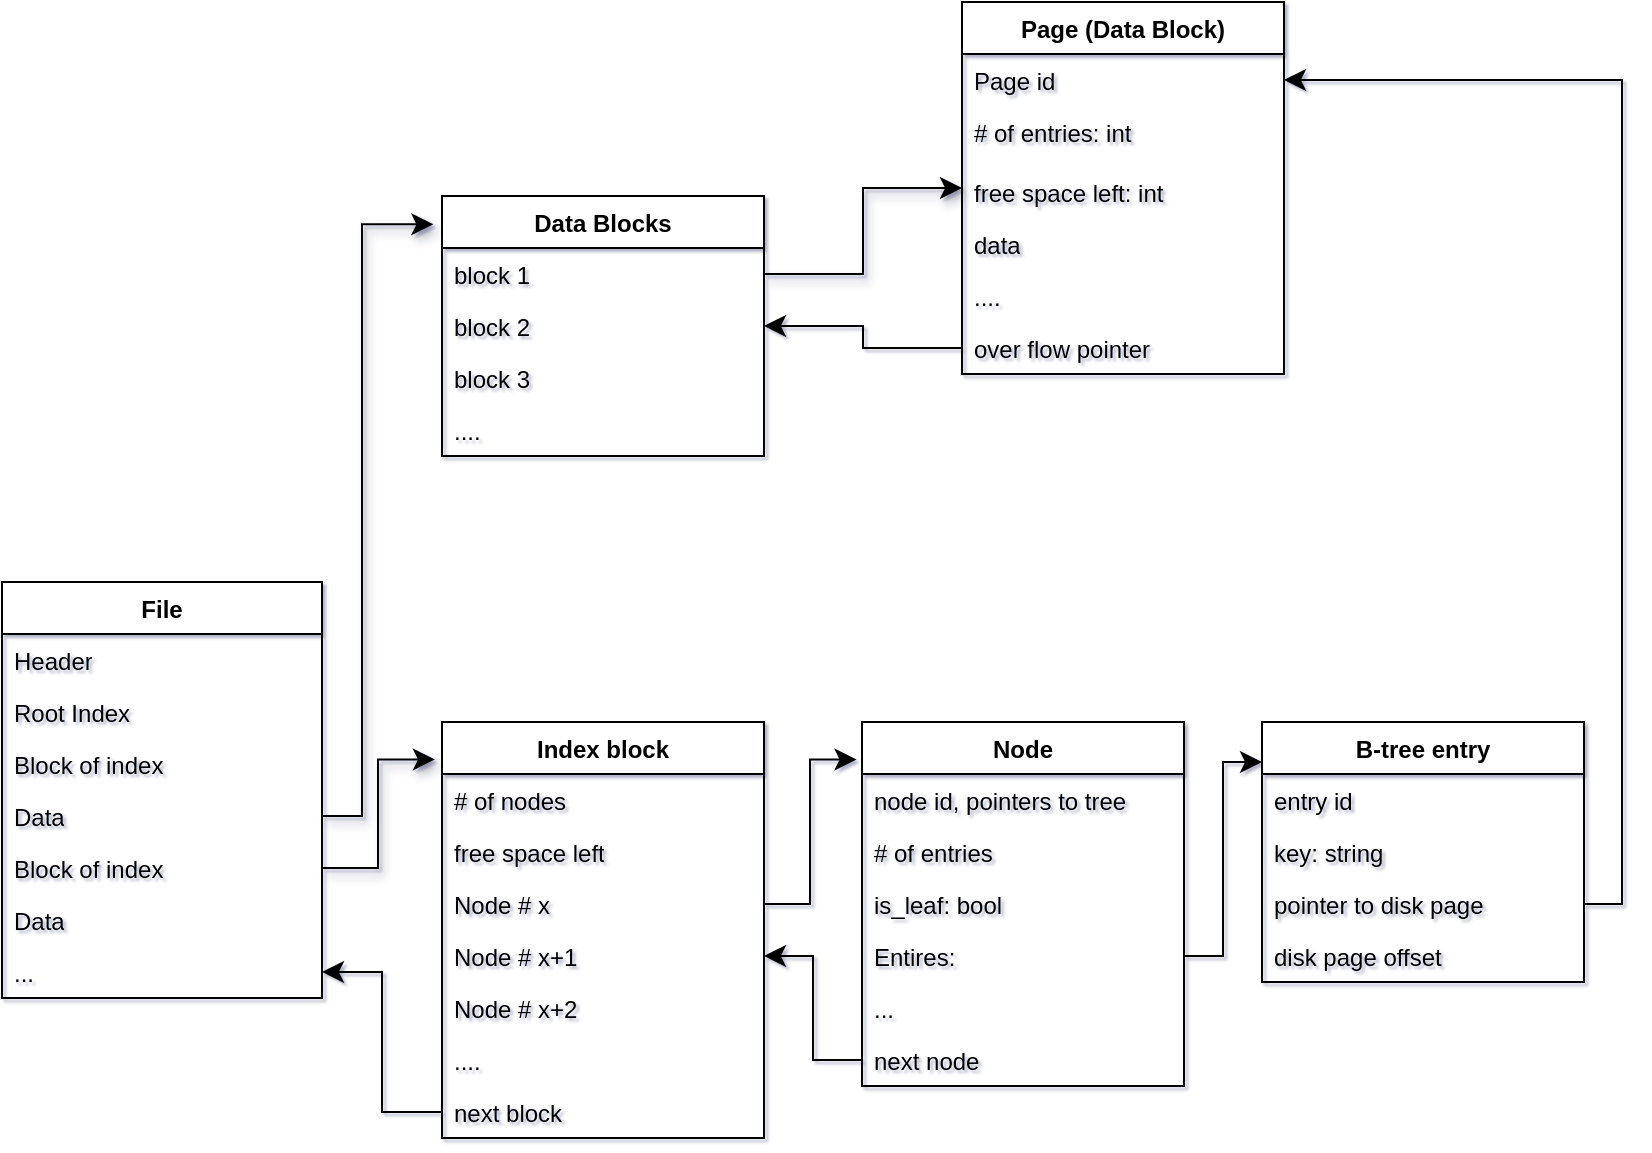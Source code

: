 <mxfile version="28.1.1">
  <diagram name="Page-1" id="KbYiKfGMUFr3T2IuYODD">
    <mxGraphModel dx="859" dy="862" grid="1" gridSize="10" guides="1" tooltips="1" connect="1" arrows="1" fold="1" page="1" pageScale="1" pageWidth="850" pageHeight="1100" background="none" math="0" shadow="1">
      <root>
        <mxCell id="0" />
        <mxCell id="1" parent="0" />
        <mxCell id="ERwJ3uxmXGND1uZTi0t0-3" value="Data Blocks" style="swimlane;fontStyle=1;align=center;verticalAlign=top;childLayout=stackLayout;horizontal=1;startSize=26;horizontalStack=0;resizeParent=1;resizeParentMax=0;resizeLast=0;collapsible=1;marginBottom=0;whiteSpace=wrap;html=1;" vertex="1" parent="1">
          <mxGeometry x="240" y="237" width="161" height="130" as="geometry" />
        </mxCell>
        <mxCell id="ERwJ3uxmXGND1uZTi0t0-4" value="block 1" style="text;strokeColor=none;fillColor=none;align=left;verticalAlign=top;spacingLeft=4;spacingRight=4;overflow=hidden;rotatable=0;points=[[0,0.5],[1,0.5]];portConstraint=eastwest;whiteSpace=wrap;html=1;" vertex="1" parent="ERwJ3uxmXGND1uZTi0t0-3">
          <mxGeometry y="26" width="161" height="26" as="geometry" />
        </mxCell>
        <mxCell id="ERwJ3uxmXGND1uZTi0t0-6" value="block 2" style="text;strokeColor=none;fillColor=none;align=left;verticalAlign=top;spacingLeft=4;spacingRight=4;overflow=hidden;rotatable=0;points=[[0,0.5],[1,0.5]];portConstraint=eastwest;whiteSpace=wrap;html=1;" vertex="1" parent="ERwJ3uxmXGND1uZTi0t0-3">
          <mxGeometry y="52" width="161" height="26" as="geometry" />
        </mxCell>
        <mxCell id="ERwJ3uxmXGND1uZTi0t0-8" value="block 3" style="text;strokeColor=none;fillColor=none;align=left;verticalAlign=top;spacingLeft=4;spacingRight=4;overflow=hidden;rotatable=0;points=[[0,0.5],[1,0.5]];portConstraint=eastwest;whiteSpace=wrap;html=1;" vertex="1" parent="ERwJ3uxmXGND1uZTi0t0-3">
          <mxGeometry y="78" width="161" height="26" as="geometry" />
        </mxCell>
        <mxCell id="ERwJ3uxmXGND1uZTi0t0-9" value="...." style="text;strokeColor=none;fillColor=none;align=left;verticalAlign=top;spacingLeft=4;spacingRight=4;overflow=hidden;rotatable=0;points=[[0,0.5],[1,0.5]];portConstraint=eastwest;whiteSpace=wrap;html=1;" vertex="1" parent="ERwJ3uxmXGND1uZTi0t0-3">
          <mxGeometry y="104" width="161" height="26" as="geometry" />
        </mxCell>
        <mxCell id="ERwJ3uxmXGND1uZTi0t0-12" value="File" style="swimlane;fontStyle=1;align=center;verticalAlign=top;childLayout=stackLayout;horizontal=1;startSize=26;horizontalStack=0;resizeParent=1;resizeParentMax=0;resizeLast=0;collapsible=1;marginBottom=0;whiteSpace=wrap;html=1;" vertex="1" parent="1">
          <mxGeometry x="20" y="430" width="160" height="208" as="geometry" />
        </mxCell>
        <mxCell id="ERwJ3uxmXGND1uZTi0t0-13" value="Header" style="text;strokeColor=none;fillColor=none;align=left;verticalAlign=top;spacingLeft=4;spacingRight=4;overflow=hidden;rotatable=0;points=[[0,0.5],[1,0.5]];portConstraint=eastwest;whiteSpace=wrap;html=1;" vertex="1" parent="ERwJ3uxmXGND1uZTi0t0-12">
          <mxGeometry y="26" width="160" height="26" as="geometry" />
        </mxCell>
        <mxCell id="ERwJ3uxmXGND1uZTi0t0-15" value="Root Index" style="text;strokeColor=none;fillColor=none;align=left;verticalAlign=top;spacingLeft=4;spacingRight=4;overflow=hidden;rotatable=0;points=[[0,0.5],[1,0.5]];portConstraint=eastwest;whiteSpace=wrap;html=1;" vertex="1" parent="ERwJ3uxmXGND1uZTi0t0-12">
          <mxGeometry y="52" width="160" height="26" as="geometry" />
        </mxCell>
        <mxCell id="ERwJ3uxmXGND1uZTi0t0-16" value="Block of index" style="text;strokeColor=none;fillColor=none;align=left;verticalAlign=top;spacingLeft=4;spacingRight=4;overflow=hidden;rotatable=0;points=[[0,0.5],[1,0.5]];portConstraint=eastwest;whiteSpace=wrap;html=1;" vertex="1" parent="ERwJ3uxmXGND1uZTi0t0-12">
          <mxGeometry y="78" width="160" height="26" as="geometry" />
        </mxCell>
        <mxCell id="ERwJ3uxmXGND1uZTi0t0-17" value="Data" style="text;strokeColor=none;fillColor=none;align=left;verticalAlign=top;spacingLeft=4;spacingRight=4;overflow=hidden;rotatable=0;points=[[0,0.5],[1,0.5]];portConstraint=eastwest;whiteSpace=wrap;html=1;" vertex="1" parent="ERwJ3uxmXGND1uZTi0t0-12">
          <mxGeometry y="104" width="160" height="26" as="geometry" />
        </mxCell>
        <mxCell id="ERwJ3uxmXGND1uZTi0t0-21" value="Block of index" style="text;strokeColor=none;fillColor=none;align=left;verticalAlign=top;spacingLeft=4;spacingRight=4;overflow=hidden;rotatable=0;points=[[0,0.5],[1,0.5]];portConstraint=eastwest;whiteSpace=wrap;html=1;" vertex="1" parent="ERwJ3uxmXGND1uZTi0t0-12">
          <mxGeometry y="130" width="160" height="26" as="geometry" />
        </mxCell>
        <mxCell id="ERwJ3uxmXGND1uZTi0t0-22" value="Data" style="text;strokeColor=none;fillColor=none;align=left;verticalAlign=top;spacingLeft=4;spacingRight=4;overflow=hidden;rotatable=0;points=[[0,0.5],[1,0.5]];portConstraint=eastwest;whiteSpace=wrap;html=1;" vertex="1" parent="ERwJ3uxmXGND1uZTi0t0-12">
          <mxGeometry y="156" width="160" height="26" as="geometry" />
        </mxCell>
        <mxCell id="ERwJ3uxmXGND1uZTi0t0-23" value="..." style="text;strokeColor=none;fillColor=none;align=left;verticalAlign=top;spacingLeft=4;spacingRight=4;overflow=hidden;rotatable=0;points=[[0,0.5],[1,0.5]];portConstraint=eastwest;whiteSpace=wrap;html=1;" vertex="1" parent="ERwJ3uxmXGND1uZTi0t0-12">
          <mxGeometry y="182" width="160" height="26" as="geometry" />
        </mxCell>
        <mxCell id="ERwJ3uxmXGND1uZTi0t0-25" style="edgeStyle=elbowEdgeStyle;rounded=0;orthogonalLoop=1;jettySize=auto;html=1;fontSize=12;startSize=8;endSize=8;shadow=1;entryX=-0.027;entryY=0.109;entryDx=0;entryDy=0;entryPerimeter=0;" edge="1" parent="1" source="ERwJ3uxmXGND1uZTi0t0-17" target="ERwJ3uxmXGND1uZTi0t0-3">
          <mxGeometry relative="1" as="geometry">
            <Array as="points">
              <mxPoint x="200" y="400" />
            </Array>
          </mxGeometry>
        </mxCell>
        <mxCell id="ERwJ3uxmXGND1uZTi0t0-26" value="Page (Data Block)" style="swimlane;fontStyle=1;align=center;verticalAlign=top;childLayout=stackLayout;horizontal=1;startSize=26;horizontalStack=0;resizeParent=1;resizeParentMax=0;resizeLast=0;collapsible=1;marginBottom=0;whiteSpace=wrap;html=1;" vertex="1" parent="1">
          <mxGeometry x="500" y="140" width="161" height="186" as="geometry" />
        </mxCell>
        <mxCell id="ERwJ3uxmXGND1uZTi0t0-28" value="&lt;div&gt;Page id&lt;/div&gt;&lt;div&gt;&lt;br&gt;&lt;/div&gt;" style="text;strokeColor=none;fillColor=none;align=left;verticalAlign=top;spacingLeft=4;spacingRight=4;overflow=hidden;rotatable=0;points=[[0,0.5],[1,0.5]];portConstraint=eastwest;whiteSpace=wrap;html=1;" vertex="1" parent="ERwJ3uxmXGND1uZTi0t0-26">
          <mxGeometry y="26" width="161" height="26" as="geometry" />
        </mxCell>
        <mxCell id="ERwJ3uxmXGND1uZTi0t0-29" value="# of entries: int" style="text;strokeColor=none;fillColor=none;align=left;verticalAlign=top;spacingLeft=4;spacingRight=4;overflow=hidden;rotatable=0;points=[[0,0.5],[1,0.5]];portConstraint=eastwest;whiteSpace=wrap;html=1;" vertex="1" parent="ERwJ3uxmXGND1uZTi0t0-26">
          <mxGeometry y="52" width="161" height="30" as="geometry" />
        </mxCell>
        <mxCell id="ERwJ3uxmXGND1uZTi0t0-30" value="free space left: int" style="text;strokeColor=none;fillColor=none;align=left;verticalAlign=top;spacingLeft=4;spacingRight=4;overflow=hidden;rotatable=0;points=[[0,0.5],[1,0.5]];portConstraint=eastwest;whiteSpace=wrap;html=1;" vertex="1" parent="ERwJ3uxmXGND1uZTi0t0-26">
          <mxGeometry y="82" width="161" height="26" as="geometry" />
        </mxCell>
        <mxCell id="ERwJ3uxmXGND1uZTi0t0-31" value="data" style="text;strokeColor=none;fillColor=none;align=left;verticalAlign=top;spacingLeft=4;spacingRight=4;overflow=hidden;rotatable=0;points=[[0,0.5],[1,0.5]];portConstraint=eastwest;whiteSpace=wrap;html=1;" vertex="1" parent="ERwJ3uxmXGND1uZTi0t0-26">
          <mxGeometry y="108" width="161" height="26" as="geometry" />
        </mxCell>
        <mxCell id="ERwJ3uxmXGND1uZTi0t0-32" value="...." style="text;strokeColor=none;fillColor=none;align=left;verticalAlign=top;spacingLeft=4;spacingRight=4;overflow=hidden;rotatable=0;points=[[0,0.5],[1,0.5]];portConstraint=eastwest;whiteSpace=wrap;html=1;" vertex="1" parent="ERwJ3uxmXGND1uZTi0t0-26">
          <mxGeometry y="134" width="161" height="26" as="geometry" />
        </mxCell>
        <mxCell id="ERwJ3uxmXGND1uZTi0t0-33" value="over flow pointer" style="text;strokeColor=none;fillColor=none;align=left;verticalAlign=top;spacingLeft=4;spacingRight=4;overflow=hidden;rotatable=0;points=[[0,0.5],[1,0.5]];portConstraint=eastwest;whiteSpace=wrap;html=1;" vertex="1" parent="ERwJ3uxmXGND1uZTi0t0-26">
          <mxGeometry y="160" width="161" height="26" as="geometry" />
        </mxCell>
        <mxCell id="ERwJ3uxmXGND1uZTi0t0-11" style="edgeStyle=elbowEdgeStyle;rounded=0;orthogonalLoop=1;jettySize=auto;html=1;fontSize=12;startSize=8;endSize=8;shadow=1;" edge="1" parent="1" source="ERwJ3uxmXGND1uZTi0t0-4" target="ERwJ3uxmXGND1uZTi0t0-26">
          <mxGeometry relative="1" as="geometry">
            <mxPoint x="500" y="276" as="targetPoint" />
          </mxGeometry>
        </mxCell>
        <mxCell id="ERwJ3uxmXGND1uZTi0t0-36" value="Index block" style="swimlane;fontStyle=1;align=center;verticalAlign=top;childLayout=stackLayout;horizontal=1;startSize=26;horizontalStack=0;resizeParent=1;resizeParentMax=0;resizeLast=0;collapsible=1;marginBottom=0;whiteSpace=wrap;html=1;" vertex="1" parent="1">
          <mxGeometry x="240" y="500" width="161" height="208" as="geometry" />
        </mxCell>
        <mxCell id="ERwJ3uxmXGND1uZTi0t0-46" value="&lt;div&gt;# of nodes&lt;/div&gt;&lt;div&gt;&lt;br&gt;&lt;/div&gt;" style="text;strokeColor=none;fillColor=none;align=left;verticalAlign=top;spacingLeft=4;spacingRight=4;overflow=hidden;rotatable=0;points=[[0,0.5],[1,0.5]];portConstraint=eastwest;whiteSpace=wrap;html=1;" vertex="1" parent="ERwJ3uxmXGND1uZTi0t0-36">
          <mxGeometry y="26" width="161" height="26" as="geometry" />
        </mxCell>
        <mxCell id="ERwJ3uxmXGND1uZTi0t0-45" value="free space left" style="text;strokeColor=none;fillColor=none;align=left;verticalAlign=top;spacingLeft=4;spacingRight=4;overflow=hidden;rotatable=0;points=[[0,0.5],[1,0.5]];portConstraint=eastwest;whiteSpace=wrap;html=1;" vertex="1" parent="ERwJ3uxmXGND1uZTi0t0-36">
          <mxGeometry y="52" width="161" height="26" as="geometry" />
        </mxCell>
        <mxCell id="ERwJ3uxmXGND1uZTi0t0-37" value="Node # x" style="text;strokeColor=none;fillColor=none;align=left;verticalAlign=top;spacingLeft=4;spacingRight=4;overflow=hidden;rotatable=0;points=[[0,0.5],[1,0.5]];portConstraint=eastwest;whiteSpace=wrap;html=1;" vertex="1" parent="ERwJ3uxmXGND1uZTi0t0-36">
          <mxGeometry y="78" width="161" height="26" as="geometry" />
        </mxCell>
        <mxCell id="ERwJ3uxmXGND1uZTi0t0-38" value="Node # x+1" style="text;strokeColor=none;fillColor=none;align=left;verticalAlign=top;spacingLeft=4;spacingRight=4;overflow=hidden;rotatable=0;points=[[0,0.5],[1,0.5]];portConstraint=eastwest;whiteSpace=wrap;html=1;" vertex="1" parent="ERwJ3uxmXGND1uZTi0t0-36">
          <mxGeometry y="104" width="161" height="26" as="geometry" />
        </mxCell>
        <mxCell id="ERwJ3uxmXGND1uZTi0t0-39" value="Node # x+2" style="text;strokeColor=none;fillColor=none;align=left;verticalAlign=top;spacingLeft=4;spacingRight=4;overflow=hidden;rotatable=0;points=[[0,0.5],[1,0.5]];portConstraint=eastwest;whiteSpace=wrap;html=1;" vertex="1" parent="ERwJ3uxmXGND1uZTi0t0-36">
          <mxGeometry y="130" width="161" height="26" as="geometry" />
        </mxCell>
        <mxCell id="ERwJ3uxmXGND1uZTi0t0-40" value="...." style="text;strokeColor=none;fillColor=none;align=left;verticalAlign=top;spacingLeft=4;spacingRight=4;overflow=hidden;rotatable=0;points=[[0,0.5],[1,0.5]];portConstraint=eastwest;whiteSpace=wrap;html=1;" vertex="1" parent="ERwJ3uxmXGND1uZTi0t0-36">
          <mxGeometry y="156" width="161" height="26" as="geometry" />
        </mxCell>
        <mxCell id="ERwJ3uxmXGND1uZTi0t0-44" value="next block" style="text;strokeColor=none;fillColor=none;align=left;verticalAlign=top;spacingLeft=4;spacingRight=4;overflow=hidden;rotatable=0;points=[[0,0.5],[1,0.5]];portConstraint=eastwest;whiteSpace=wrap;html=1;" vertex="1" parent="ERwJ3uxmXGND1uZTi0t0-36">
          <mxGeometry y="182" width="161" height="26" as="geometry" />
        </mxCell>
        <mxCell id="ERwJ3uxmXGND1uZTi0t0-34" style="edgeStyle=elbowEdgeStyle;rounded=0;orthogonalLoop=1;jettySize=auto;html=1;fontSize=12;startSize=8;endSize=8;shadow=1;entryX=-0.022;entryY=0.09;entryDx=0;entryDy=0;entryPerimeter=0;" edge="1" parent="1" source="ERwJ3uxmXGND1uZTi0t0-21" target="ERwJ3uxmXGND1uZTi0t0-36">
          <mxGeometry relative="1" as="geometry">
            <mxPoint x="330" y="573" as="targetPoint" />
          </mxGeometry>
        </mxCell>
        <mxCell id="ERwJ3uxmXGND1uZTi0t0-42" style="edgeStyle=elbowEdgeStyle;shape=connector;rounded=0;orthogonalLoop=1;jettySize=auto;html=1;entryX=1;entryY=0.5;entryDx=0;entryDy=0;strokeColor=default;align=center;verticalAlign=middle;fontFamily=Helvetica;fontSize=12;fontColor=default;labelBackgroundColor=default;startSize=8;endArrow=classic;endSize=8;" edge="1" parent="1" source="ERwJ3uxmXGND1uZTi0t0-33" target="ERwJ3uxmXGND1uZTi0t0-6">
          <mxGeometry relative="1" as="geometry" />
        </mxCell>
        <mxCell id="ERwJ3uxmXGND1uZTi0t0-47" style="edgeStyle=elbowEdgeStyle;shape=connector;rounded=0;orthogonalLoop=1;jettySize=auto;html=1;entryX=1;entryY=0.5;entryDx=0;entryDy=0;strokeColor=default;align=center;verticalAlign=middle;fontFamily=Helvetica;fontSize=12;fontColor=default;labelBackgroundColor=default;startSize=8;endArrow=classic;endSize=8;" edge="1" parent="1" source="ERwJ3uxmXGND1uZTi0t0-44" target="ERwJ3uxmXGND1uZTi0t0-23">
          <mxGeometry relative="1" as="geometry" />
        </mxCell>
        <mxCell id="ERwJ3uxmXGND1uZTi0t0-48" value="Node" style="swimlane;fontStyle=1;align=center;verticalAlign=top;childLayout=stackLayout;horizontal=1;startSize=26;horizontalStack=0;resizeParent=1;resizeParentMax=0;resizeLast=0;collapsible=1;marginBottom=0;whiteSpace=wrap;html=1;" vertex="1" parent="1">
          <mxGeometry x="450" y="500" width="161" height="182" as="geometry" />
        </mxCell>
        <mxCell id="ERwJ3uxmXGND1uZTi0t0-49" value="node id, pointers to tree" style="text;strokeColor=none;fillColor=none;align=left;verticalAlign=top;spacingLeft=4;spacingRight=4;overflow=hidden;rotatable=0;points=[[0,0.5],[1,0.5]];portConstraint=eastwest;whiteSpace=wrap;html=1;" vertex="1" parent="ERwJ3uxmXGND1uZTi0t0-48">
          <mxGeometry y="26" width="161" height="26" as="geometry" />
        </mxCell>
        <mxCell id="ERwJ3uxmXGND1uZTi0t0-67" value="# of entries" style="text;strokeColor=none;fillColor=none;align=left;verticalAlign=top;spacingLeft=4;spacingRight=4;overflow=hidden;rotatable=0;points=[[0,0.5],[1,0.5]];portConstraint=eastwest;whiteSpace=wrap;html=1;" vertex="1" parent="ERwJ3uxmXGND1uZTi0t0-48">
          <mxGeometry y="52" width="161" height="26" as="geometry" />
        </mxCell>
        <mxCell id="ERwJ3uxmXGND1uZTi0t0-52" value="is_leaf: bool" style="text;strokeColor=none;fillColor=none;align=left;verticalAlign=top;spacingLeft=4;spacingRight=4;overflow=hidden;rotatable=0;points=[[0,0.5],[1,0.5]];portConstraint=eastwest;whiteSpace=wrap;html=1;" vertex="1" parent="ERwJ3uxmXGND1uZTi0t0-48">
          <mxGeometry y="78" width="161" height="26" as="geometry" />
        </mxCell>
        <mxCell id="ERwJ3uxmXGND1uZTi0t0-56" value="Entires:" style="text;strokeColor=none;fillColor=none;align=left;verticalAlign=top;spacingLeft=4;spacingRight=4;overflow=hidden;rotatable=0;points=[[0,0.5],[1,0.5]];portConstraint=eastwest;whiteSpace=wrap;html=1;" vertex="1" parent="ERwJ3uxmXGND1uZTi0t0-48">
          <mxGeometry y="104" width="161" height="26" as="geometry" />
        </mxCell>
        <mxCell id="ERwJ3uxmXGND1uZTi0t0-57" value="..." style="text;strokeColor=none;fillColor=none;align=left;verticalAlign=top;spacingLeft=4;spacingRight=4;overflow=hidden;rotatable=0;points=[[0,0.5],[1,0.5]];portConstraint=eastwest;whiteSpace=wrap;html=1;" vertex="1" parent="ERwJ3uxmXGND1uZTi0t0-48">
          <mxGeometry y="130" width="161" height="26" as="geometry" />
        </mxCell>
        <mxCell id="ERwJ3uxmXGND1uZTi0t0-58" value="next node" style="text;strokeColor=none;fillColor=none;align=left;verticalAlign=top;spacingLeft=4;spacingRight=4;overflow=hidden;rotatable=0;points=[[0,0.5],[1,0.5]];portConstraint=eastwest;whiteSpace=wrap;html=1;" vertex="1" parent="ERwJ3uxmXGND1uZTi0t0-48">
          <mxGeometry y="156" width="161" height="26" as="geometry" />
        </mxCell>
        <mxCell id="ERwJ3uxmXGND1uZTi0t0-59" style="edgeStyle=elbowEdgeStyle;shape=connector;rounded=0;orthogonalLoop=1;jettySize=auto;html=1;strokeColor=default;align=center;verticalAlign=middle;fontFamily=Helvetica;fontSize=12;fontColor=default;labelBackgroundColor=default;startSize=8;endArrow=classic;endSize=8;" edge="1" parent="1" source="ERwJ3uxmXGND1uZTi0t0-58" target="ERwJ3uxmXGND1uZTi0t0-38">
          <mxGeometry relative="1" as="geometry" />
        </mxCell>
        <mxCell id="ERwJ3uxmXGND1uZTi0t0-60" style="edgeStyle=elbowEdgeStyle;shape=connector;rounded=0;orthogonalLoop=1;jettySize=auto;html=1;strokeColor=default;align=center;verticalAlign=middle;fontFamily=Helvetica;fontSize=12;fontColor=default;labelBackgroundColor=default;startSize=8;endArrow=classic;endSize=8;entryX=-0.017;entryY=0.103;entryDx=0;entryDy=0;entryPerimeter=0;" edge="1" parent="1" source="ERwJ3uxmXGND1uZTi0t0-37" target="ERwJ3uxmXGND1uZTi0t0-48">
          <mxGeometry relative="1" as="geometry" />
        </mxCell>
        <mxCell id="ERwJ3uxmXGND1uZTi0t0-61" value="B-tree entry" style="swimlane;fontStyle=1;align=center;verticalAlign=top;childLayout=stackLayout;horizontal=1;startSize=26;horizontalStack=0;resizeParent=1;resizeParentMax=0;resizeLast=0;collapsible=1;marginBottom=0;whiteSpace=wrap;html=1;" vertex="1" parent="1">
          <mxGeometry x="650" y="500" width="161" height="130" as="geometry" />
        </mxCell>
        <mxCell id="ERwJ3uxmXGND1uZTi0t0-62" value="entry id" style="text;strokeColor=none;fillColor=none;align=left;verticalAlign=top;spacingLeft=4;spacingRight=4;overflow=hidden;rotatable=0;points=[[0,0.5],[1,0.5]];portConstraint=eastwest;whiteSpace=wrap;html=1;" vertex="1" parent="ERwJ3uxmXGND1uZTi0t0-61">
          <mxGeometry y="26" width="161" height="26" as="geometry" />
        </mxCell>
        <mxCell id="ERwJ3uxmXGND1uZTi0t0-63" value="key: string" style="text;strokeColor=none;fillColor=none;align=left;verticalAlign=top;spacingLeft=4;spacingRight=4;overflow=hidden;rotatable=0;points=[[0,0.5],[1,0.5]];portConstraint=eastwest;whiteSpace=wrap;html=1;" vertex="1" parent="ERwJ3uxmXGND1uZTi0t0-61">
          <mxGeometry y="52" width="161" height="26" as="geometry" />
        </mxCell>
        <mxCell id="ERwJ3uxmXGND1uZTi0t0-64" value="pointer to disk page" style="text;strokeColor=none;fillColor=none;align=left;verticalAlign=top;spacingLeft=4;spacingRight=4;overflow=hidden;rotatable=0;points=[[0,0.5],[1,0.5]];portConstraint=eastwest;whiteSpace=wrap;html=1;" vertex="1" parent="ERwJ3uxmXGND1uZTi0t0-61">
          <mxGeometry y="78" width="161" height="26" as="geometry" />
        </mxCell>
        <mxCell id="ERwJ3uxmXGND1uZTi0t0-65" value="disk page offset" style="text;strokeColor=none;fillColor=none;align=left;verticalAlign=top;spacingLeft=4;spacingRight=4;overflow=hidden;rotatable=0;points=[[0,0.5],[1,0.5]];portConstraint=eastwest;whiteSpace=wrap;html=1;" vertex="1" parent="ERwJ3uxmXGND1uZTi0t0-61">
          <mxGeometry y="104" width="161" height="26" as="geometry" />
        </mxCell>
        <mxCell id="ERwJ3uxmXGND1uZTi0t0-70" style="edgeStyle=elbowEdgeStyle;shape=connector;rounded=0;orthogonalLoop=1;jettySize=auto;html=1;strokeColor=default;align=center;verticalAlign=middle;fontFamily=Helvetica;fontSize=12;fontColor=default;labelBackgroundColor=default;startSize=8;endArrow=classic;endSize=8;entryX=1;entryY=0.5;entryDx=0;entryDy=0;" edge="1" parent="1" source="ERwJ3uxmXGND1uZTi0t0-64" target="ERwJ3uxmXGND1uZTi0t0-28">
          <mxGeometry relative="1" as="geometry">
            <mxPoint x="800" y="250" as="targetPoint" />
            <Array as="points">
              <mxPoint x="830" y="360" />
            </Array>
          </mxGeometry>
        </mxCell>
        <mxCell id="ERwJ3uxmXGND1uZTi0t0-71" style="edgeStyle=elbowEdgeStyle;shape=connector;rounded=0;orthogonalLoop=1;jettySize=auto;html=1;strokeColor=default;align=center;verticalAlign=middle;fontFamily=Helvetica;fontSize=12;fontColor=default;labelBackgroundColor=default;startSize=8;endArrow=classic;endSize=8;" edge="1" parent="1" source="ERwJ3uxmXGND1uZTi0t0-56">
          <mxGeometry relative="1" as="geometry">
            <mxPoint x="650" y="520" as="targetPoint" />
          </mxGeometry>
        </mxCell>
      </root>
    </mxGraphModel>
  </diagram>
</mxfile>
